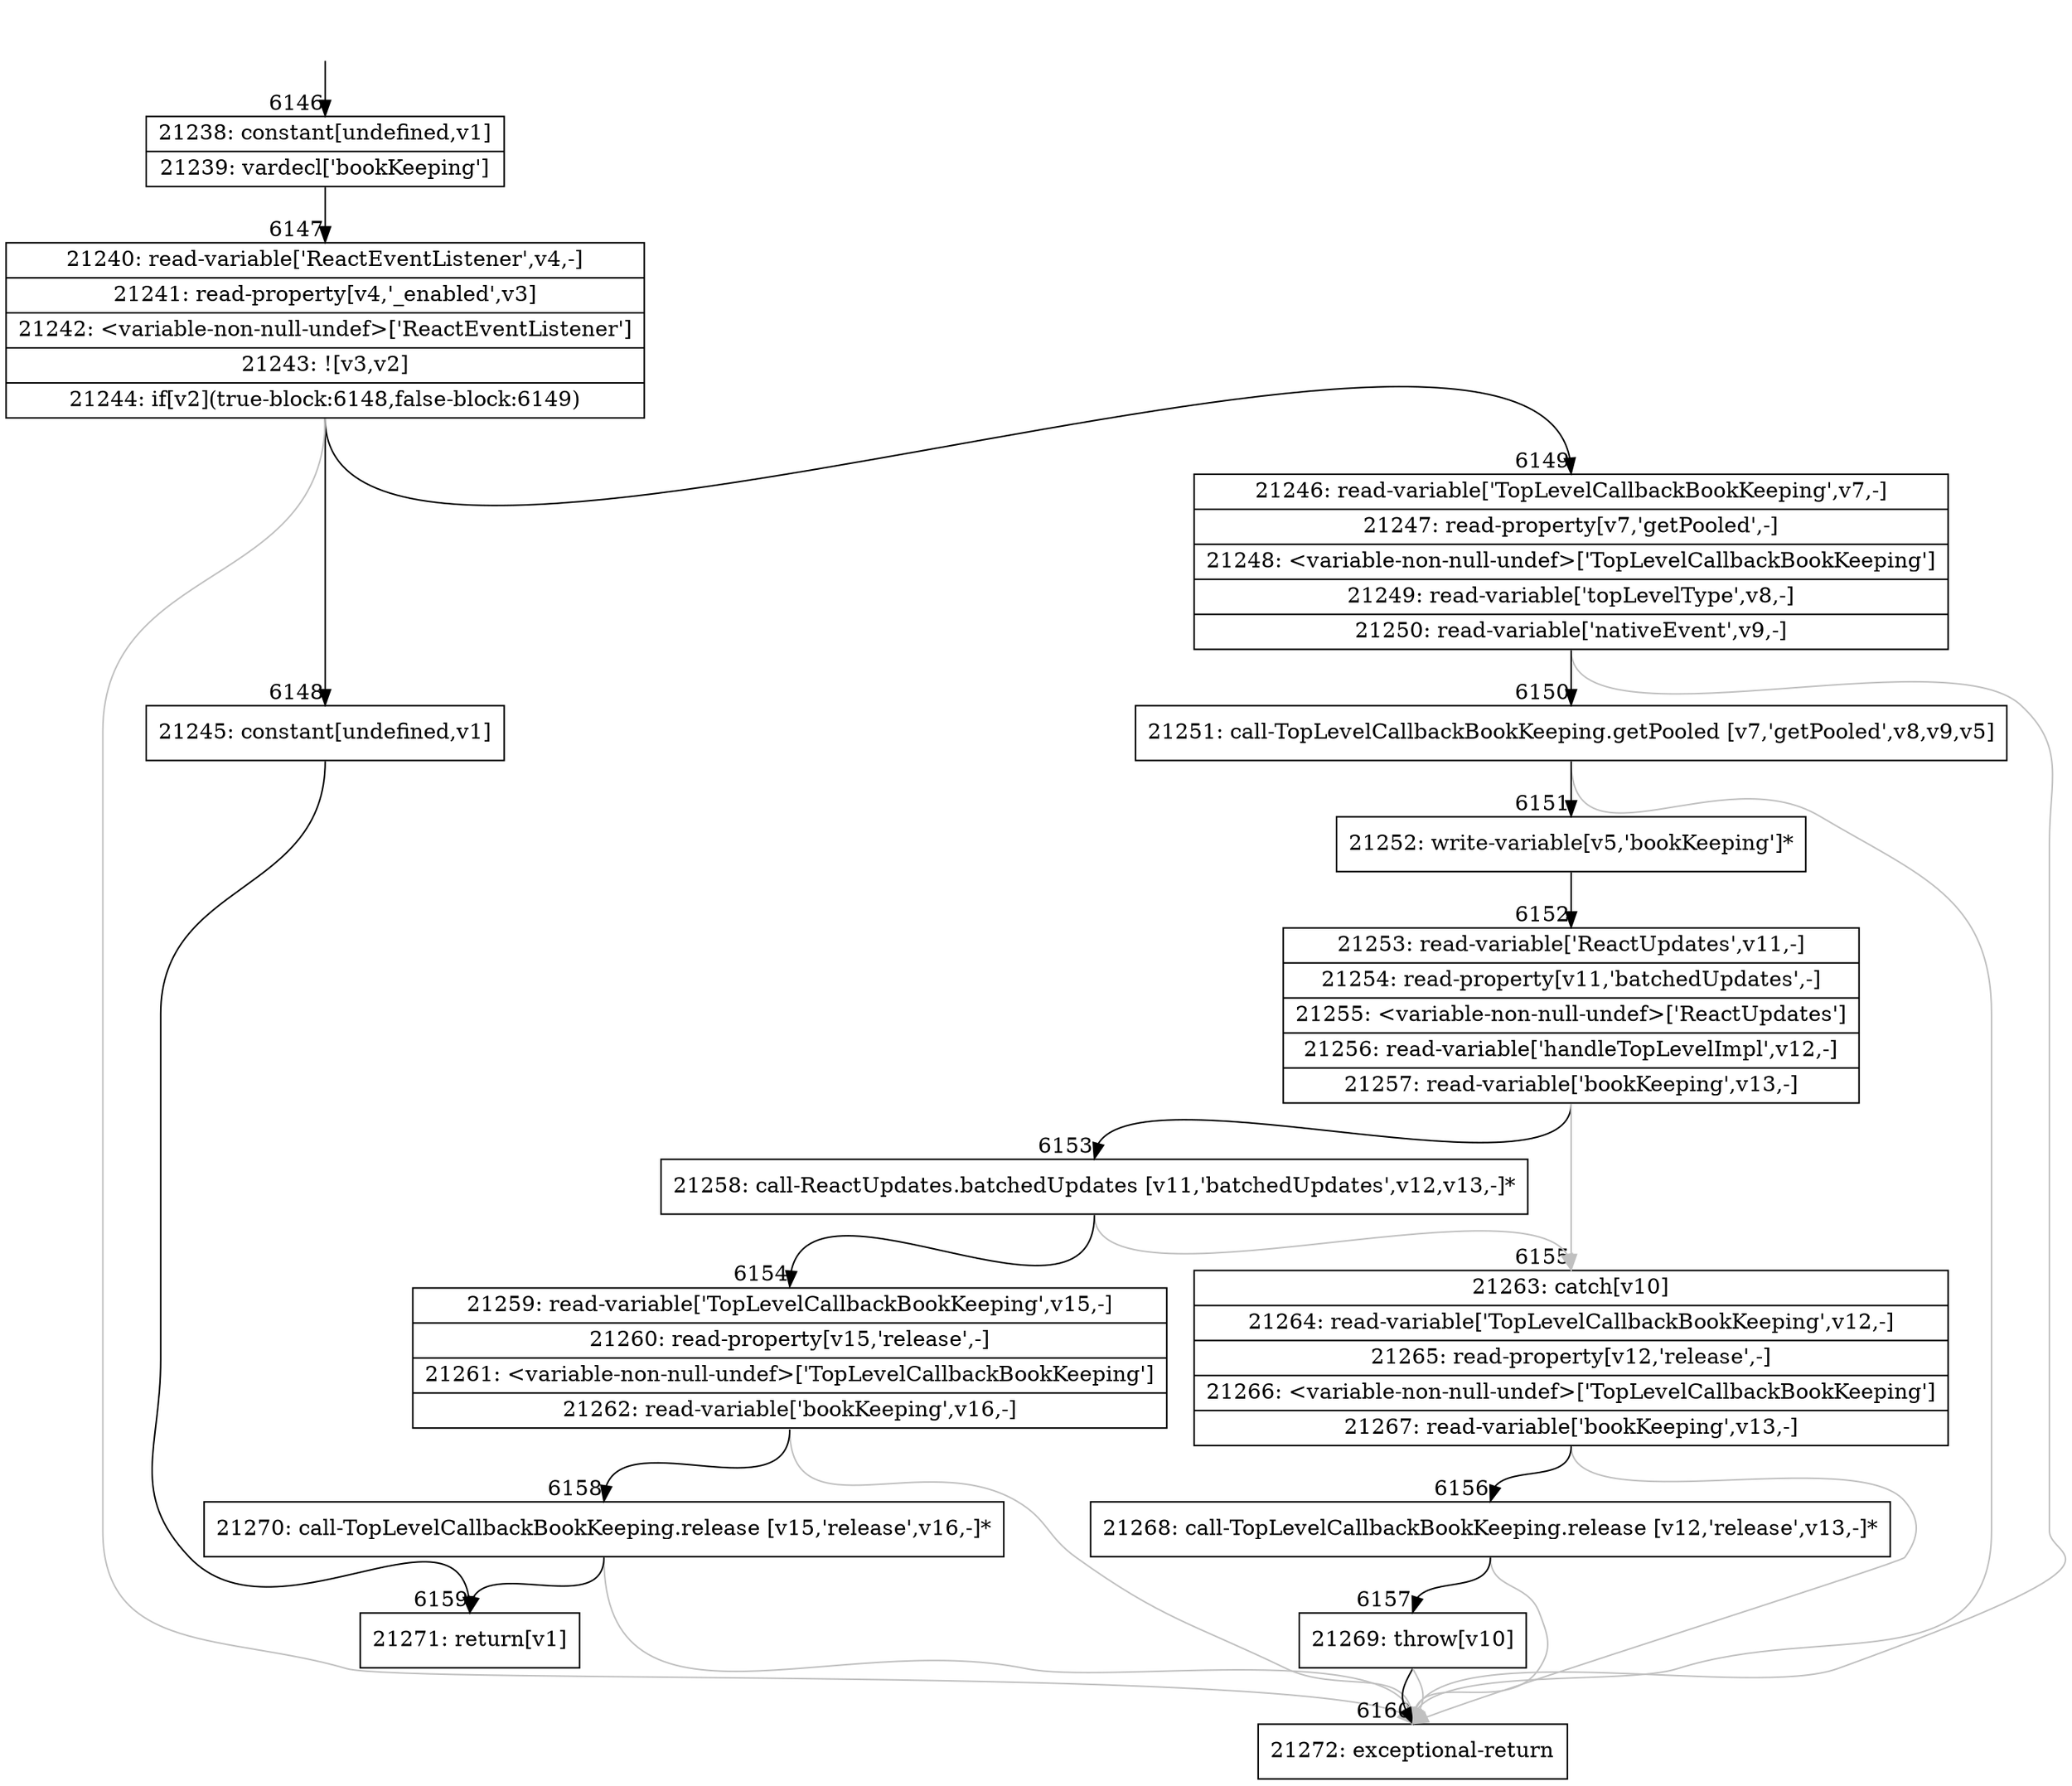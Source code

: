 digraph {
rankdir="TD"
BB_entry424[shape=none,label=""];
BB_entry424 -> BB6146 [tailport=s, headport=n, headlabel="    6146"]
BB6146 [shape=record label="{21238: constant[undefined,v1]|21239: vardecl['bookKeeping']}" ] 
BB6146 -> BB6147 [tailport=s, headport=n, headlabel="      6147"]
BB6147 [shape=record label="{21240: read-variable['ReactEventListener',v4,-]|21241: read-property[v4,'_enabled',v3]|21242: \<variable-non-null-undef\>['ReactEventListener']|21243: ![v3,v2]|21244: if[v2](true-block:6148,false-block:6149)}" ] 
BB6147 -> BB6148 [tailport=s, headport=n, headlabel="      6148"]
BB6147 -> BB6149 [tailport=s, headport=n, headlabel="      6149"]
BB6147 -> BB6160 [tailport=s, headport=n, color=gray, headlabel="      6160"]
BB6148 [shape=record label="{21245: constant[undefined,v1]}" ] 
BB6148 -> BB6159 [tailport=s, headport=n, headlabel="      6159"]
BB6149 [shape=record label="{21246: read-variable['TopLevelCallbackBookKeeping',v7,-]|21247: read-property[v7,'getPooled',-]|21248: \<variable-non-null-undef\>['TopLevelCallbackBookKeeping']|21249: read-variable['topLevelType',v8,-]|21250: read-variable['nativeEvent',v9,-]}" ] 
BB6149 -> BB6150 [tailport=s, headport=n, headlabel="      6150"]
BB6149 -> BB6160 [tailport=s, headport=n, color=gray]
BB6150 [shape=record label="{21251: call-TopLevelCallbackBookKeeping.getPooled [v7,'getPooled',v8,v9,v5]}" ] 
BB6150 -> BB6151 [tailport=s, headport=n, headlabel="      6151"]
BB6150 -> BB6160 [tailport=s, headport=n, color=gray]
BB6151 [shape=record label="{21252: write-variable[v5,'bookKeeping']*}" ] 
BB6151 -> BB6152 [tailport=s, headport=n, headlabel="      6152"]
BB6152 [shape=record label="{21253: read-variable['ReactUpdates',v11,-]|21254: read-property[v11,'batchedUpdates',-]|21255: \<variable-non-null-undef\>['ReactUpdates']|21256: read-variable['handleTopLevelImpl',v12,-]|21257: read-variable['bookKeeping',v13,-]}" ] 
BB6152 -> BB6153 [tailport=s, headport=n, headlabel="      6153"]
BB6152 -> BB6155 [tailport=s, headport=n, color=gray, headlabel="      6155"]
BB6153 [shape=record label="{21258: call-ReactUpdates.batchedUpdates [v11,'batchedUpdates',v12,v13,-]*}" ] 
BB6153 -> BB6154 [tailport=s, headport=n, headlabel="      6154"]
BB6153 -> BB6155 [tailport=s, headport=n, color=gray]
BB6154 [shape=record label="{21259: read-variable['TopLevelCallbackBookKeeping',v15,-]|21260: read-property[v15,'release',-]|21261: \<variable-non-null-undef\>['TopLevelCallbackBookKeeping']|21262: read-variable['bookKeeping',v16,-]}" ] 
BB6154 -> BB6158 [tailport=s, headport=n, headlabel="      6158"]
BB6154 -> BB6160 [tailport=s, headport=n, color=gray]
BB6155 [shape=record label="{21263: catch[v10]|21264: read-variable['TopLevelCallbackBookKeeping',v12,-]|21265: read-property[v12,'release',-]|21266: \<variable-non-null-undef\>['TopLevelCallbackBookKeeping']|21267: read-variable['bookKeeping',v13,-]}" ] 
BB6155 -> BB6156 [tailport=s, headport=n, headlabel="      6156"]
BB6155 -> BB6160 [tailport=s, headport=n, color=gray]
BB6156 [shape=record label="{21268: call-TopLevelCallbackBookKeeping.release [v12,'release',v13,-]*}" ] 
BB6156 -> BB6157 [tailport=s, headport=n, headlabel="      6157"]
BB6156 -> BB6160 [tailport=s, headport=n, color=gray]
BB6157 [shape=record label="{21269: throw[v10]}" ] 
BB6157 -> BB6160 [tailport=s, headport=n]
BB6157 -> BB6160 [tailport=s, headport=n, color=gray]
BB6158 [shape=record label="{21270: call-TopLevelCallbackBookKeeping.release [v15,'release',v16,-]*}" ] 
BB6158 -> BB6159 [tailport=s, headport=n]
BB6158 -> BB6160 [tailport=s, headport=n, color=gray]
BB6159 [shape=record label="{21271: return[v1]}" ] 
BB6160 [shape=record label="{21272: exceptional-return}" ] 
//#$~ 10919
}
